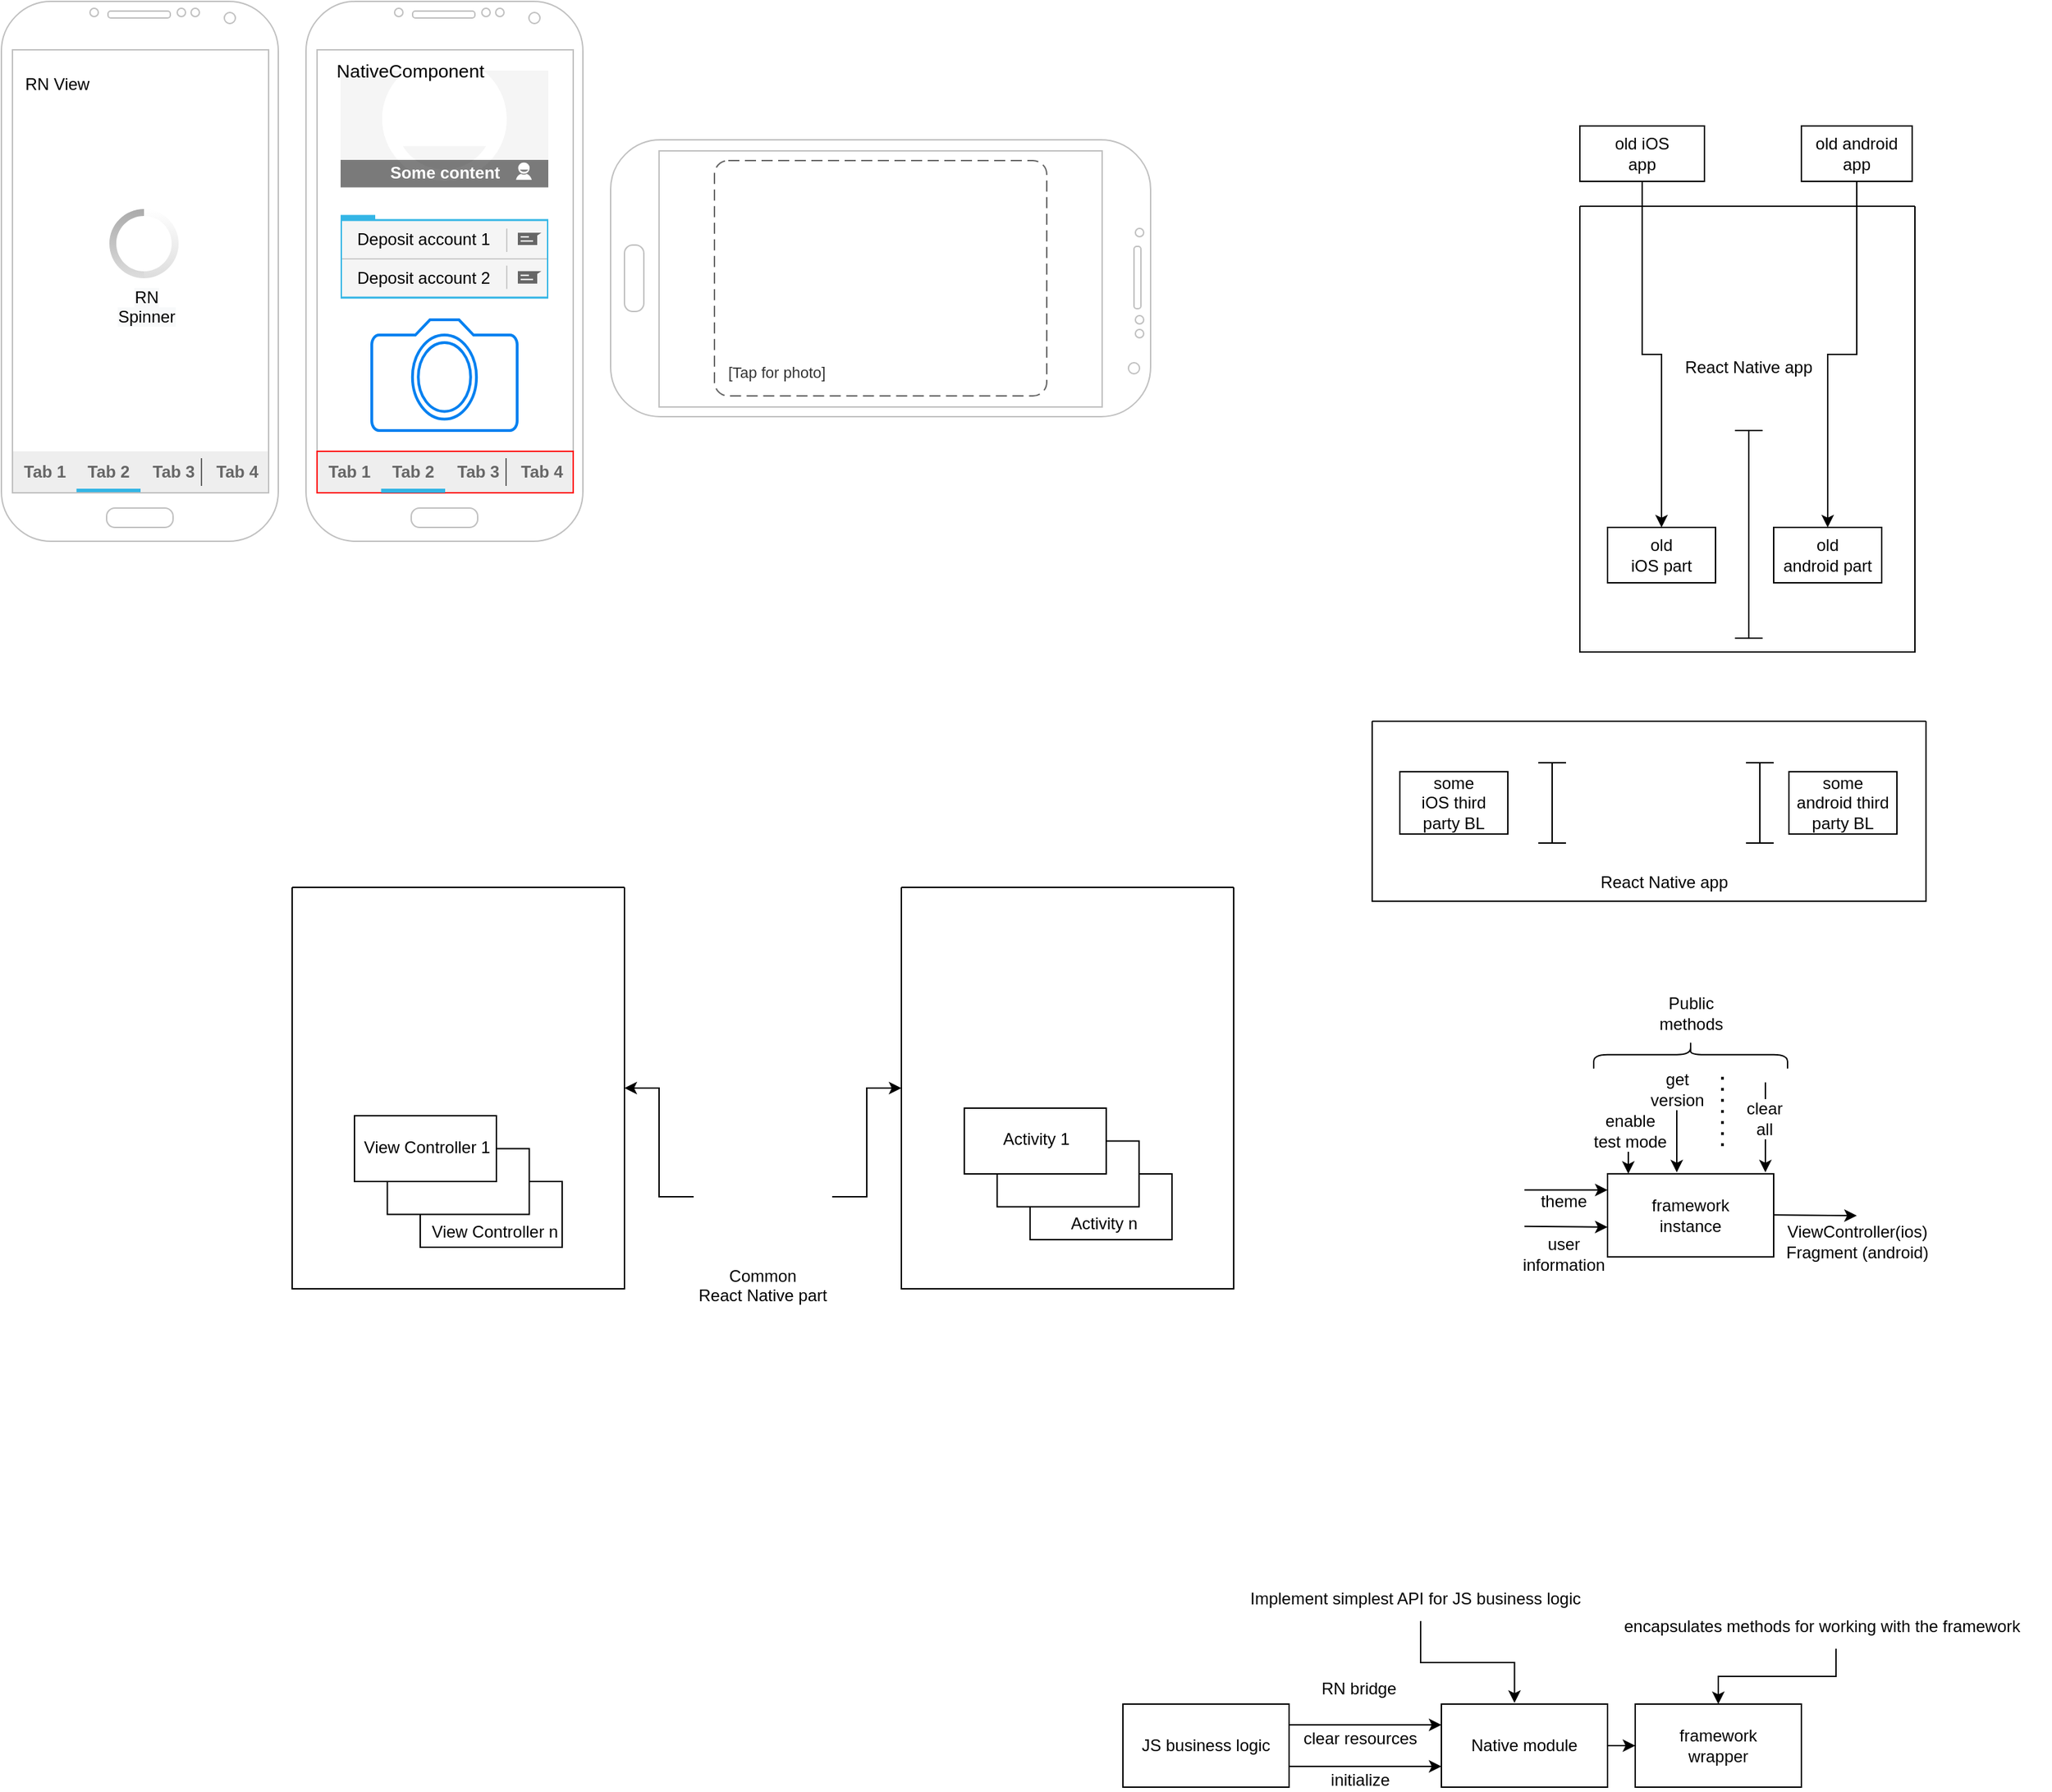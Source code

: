 <mxfile version="16.6.4" type="github">
  <diagram id="C5RBs43oDa-KdzZeNtuy" name="Page-1">
    <mxGraphModel dx="1977" dy="1023" grid="1" gridSize="10" guides="1" tooltips="1" connect="1" arrows="1" fold="1" page="1" pageScale="1" pageWidth="827" pageHeight="1169" math="0" shadow="0">
      <root>
        <mxCell id="WIyWlLk6GJQsqaUBKTNV-0" />
        <mxCell id="WIyWlLk6GJQsqaUBKTNV-1" parent="WIyWlLk6GJQsqaUBKTNV-0" />
        <mxCell id="p4bR1tGpnA0kBvsWJO0l-9" value="" style="group" parent="WIyWlLk6GJQsqaUBKTNV-1" vertex="1" connectable="0">
          <mxGeometry x="30" y="90" width="200" height="390" as="geometry" />
        </mxCell>
        <mxCell id="p4bR1tGpnA0kBvsWJO0l-1" value="" style="strokeWidth=1;html=1;shadow=0;dashed=0;shape=mxgraph.android.rrect;rSize=0;fillColor=#eeeeee;strokeColor=none;" parent="p4bR1tGpnA0kBvsWJO0l-9" vertex="1">
          <mxGeometry x="8" y="325" width="185" height="30" as="geometry" />
        </mxCell>
        <mxCell id="p4bR1tGpnA0kBvsWJO0l-2" value="Tab 1" style="strokeWidth=1;html=1;shadow=0;dashed=0;shape=mxgraph.android.anchor;fontStyle=1;fontColor=#666666;" parent="p4bR1tGpnA0kBvsWJO0l-1" vertex="1">
          <mxGeometry width="46.25" height="30" as="geometry" />
        </mxCell>
        <mxCell id="p4bR1tGpnA0kBvsWJO0l-3" value="Tab 2" style="strokeWidth=1;html=1;shadow=0;dashed=0;shape=mxgraph.android.rrect;rSize=0;fontStyle=1;fillColor=none;strokeColor=none;fontColor=#666666;" parent="p4bR1tGpnA0kBvsWJO0l-1" vertex="1">
          <mxGeometry x="46.25" width="46.25" height="30" as="geometry" />
        </mxCell>
        <mxCell id="p4bR1tGpnA0kBvsWJO0l-4" value="" style="strokeWidth=1;html=1;shadow=0;dashed=0;shape=mxgraph.android.rrect;rSize=0;fillColor=#33b5e5;strokeColor=none;" parent="p4bR1tGpnA0kBvsWJO0l-3" vertex="1">
          <mxGeometry y="27" width="46.25" height="3" as="geometry" />
        </mxCell>
        <mxCell id="p4bR1tGpnA0kBvsWJO0l-5" value="Tab 3" style="strokeWidth=1;html=1;shadow=0;dashed=0;shape=mxgraph.android.anchor;fontStyle=1;fontColor=#666666;" parent="p4bR1tGpnA0kBvsWJO0l-1" vertex="1">
          <mxGeometry x="92.5" width="46.25" height="30" as="geometry" />
        </mxCell>
        <mxCell id="p4bR1tGpnA0kBvsWJO0l-6" value="Tab 4" style="strokeWidth=1;html=1;shadow=0;dashed=0;shape=mxgraph.android.anchor;fontStyle=1;fontColor=#666666;" parent="p4bR1tGpnA0kBvsWJO0l-1" vertex="1">
          <mxGeometry x="138.75" width="46.25" height="30" as="geometry" />
        </mxCell>
        <mxCell id="p4bR1tGpnA0kBvsWJO0l-7" value="" style="shape=line;strokeColor=#666666;direction=south;" parent="p4bR1tGpnA0kBvsWJO0l-1" vertex="1">
          <mxGeometry x="131.5" y="5" width="10" height="20" as="geometry" />
        </mxCell>
        <mxCell id="p4bR1tGpnA0kBvsWJO0l-0" value="" style="verticalLabelPosition=bottom;verticalAlign=top;html=1;shadow=0;dashed=0;strokeWidth=1;shape=mxgraph.android.phone2;strokeColor=#c0c0c0;" parent="p4bR1tGpnA0kBvsWJO0l-9" vertex="1">
          <mxGeometry width="200" height="390" as="geometry" />
        </mxCell>
        <mxCell id="p4bR1tGpnA0kBvsWJO0l-8" value="" style="verticalLabelPosition=bottom;verticalAlign=top;html=1;shadow=0;dashed=0;strokeWidth=1;shape=mxgraph.android.indeterminateSpinner;" parent="p4bR1tGpnA0kBvsWJO0l-9" vertex="1">
          <mxGeometry x="78" y="150" width="50" height="50" as="geometry" />
        </mxCell>
        <mxCell id="KGTTk-ImKD-ywLQ9llr4-223" value="RN View" style="text;html=1;align=center;verticalAlign=middle;resizable=0;points=[];autosize=1;strokeColor=none;fillColor=none;fontSize=12;fontFamily=Helvetica;fontColor=default;" vertex="1" parent="p4bR1tGpnA0kBvsWJO0l-9">
          <mxGeometry x="10" y="50" width="60" height="20" as="geometry" />
        </mxCell>
        <mxCell id="KGTTk-ImKD-ywLQ9llr4-224" value="&lt;span style=&quot;color: rgb(0 , 0 , 0) ; font-family: &amp;#34;helvetica&amp;#34; ; font-size: 12px ; font-style: normal ; font-weight: 400 ; letter-spacing: normal ; text-indent: 0px ; text-transform: none ; word-spacing: 0px ; background-color: rgb(248 , 249 , 250) ; display: inline ; float: none&quot;&gt;RN&lt;br&gt;Spinner&lt;/span&gt;" style="text;whiteSpace=wrap;html=1;fontSize=12;fontFamily=Helvetica;fontColor=default;align=center;" vertex="1" parent="p4bR1tGpnA0kBvsWJO0l-9">
          <mxGeometry x="70" y="200" width="70" height="30" as="geometry" />
        </mxCell>
        <mxCell id="p4bR1tGpnA0kBvsWJO0l-28" value="" style="group" parent="WIyWlLk6GJQsqaUBKTNV-1" vertex="1" connectable="0">
          <mxGeometry x="250" y="90" width="200" height="390" as="geometry" />
        </mxCell>
        <mxCell id="p4bR1tGpnA0kBvsWJO0l-11" value="" style="verticalLabelPosition=bottom;verticalAlign=top;html=1;shadow=0;dashed=0;strokeWidth=1;shape=mxgraph.android.phone2;strokeColor=#c0c0c0;" parent="p4bR1tGpnA0kBvsWJO0l-28" vertex="1">
          <mxGeometry width="200" height="390" as="geometry" />
        </mxCell>
        <mxCell id="p4bR1tGpnA0kBvsWJO0l-12" value="" style="strokeWidth=1;html=1;shadow=0;dashed=0;shape=mxgraph.android.rrect;rSize=0;fillColor=#eeeeee;strokeColor=#FF0000;" parent="p4bR1tGpnA0kBvsWJO0l-28" vertex="1">
          <mxGeometry x="8" y="325" width="185" height="30" as="geometry" />
        </mxCell>
        <mxCell id="p4bR1tGpnA0kBvsWJO0l-13" value="Tab 1" style="strokeWidth=1;html=1;shadow=0;dashed=0;shape=mxgraph.android.anchor;fontStyle=1;fontColor=#666666;" parent="p4bR1tGpnA0kBvsWJO0l-12" vertex="1">
          <mxGeometry width="46.25" height="30" as="geometry" />
        </mxCell>
        <mxCell id="p4bR1tGpnA0kBvsWJO0l-14" value="Tab 2" style="strokeWidth=1;html=1;shadow=0;dashed=0;shape=mxgraph.android.rrect;rSize=0;fontStyle=1;fillColor=none;strokeColor=none;fontColor=#666666;" parent="p4bR1tGpnA0kBvsWJO0l-12" vertex="1">
          <mxGeometry x="46.25" width="46.25" height="30" as="geometry" />
        </mxCell>
        <mxCell id="p4bR1tGpnA0kBvsWJO0l-15" value="" style="strokeWidth=1;html=1;shadow=0;dashed=0;shape=mxgraph.android.rrect;rSize=0;fillColor=#33b5e5;strokeColor=none;" parent="p4bR1tGpnA0kBvsWJO0l-14" vertex="1">
          <mxGeometry y="27" width="46.25" height="3" as="geometry" />
        </mxCell>
        <mxCell id="p4bR1tGpnA0kBvsWJO0l-16" value="Tab 3" style="strokeWidth=1;html=1;shadow=0;dashed=0;shape=mxgraph.android.anchor;fontStyle=1;fontColor=#666666;" parent="p4bR1tGpnA0kBvsWJO0l-12" vertex="1">
          <mxGeometry x="92.5" width="46.25" height="30" as="geometry" />
        </mxCell>
        <mxCell id="p4bR1tGpnA0kBvsWJO0l-17" value="Tab 4" style="strokeWidth=1;html=1;shadow=0;dashed=0;shape=mxgraph.android.anchor;fontStyle=1;fontColor=#666666;" parent="p4bR1tGpnA0kBvsWJO0l-12" vertex="1">
          <mxGeometry x="138.75" width="46.25" height="30" as="geometry" />
        </mxCell>
        <mxCell id="p4bR1tGpnA0kBvsWJO0l-18" value="" style="shape=line;strokeColor=#666666;direction=south;" parent="p4bR1tGpnA0kBvsWJO0l-12" vertex="1">
          <mxGeometry x="131.5" y="5" width="10" height="20" as="geometry" />
        </mxCell>
        <mxCell id="p4bR1tGpnA0kBvsWJO0l-23" value="" style="strokeWidth=1;html=1;shadow=0;dashed=0;shape=mxgraph.android.quick_contact;sketch=0;" parent="p4bR1tGpnA0kBvsWJO0l-28" vertex="1">
          <mxGeometry x="25" y="50" width="150" height="165" as="geometry" />
        </mxCell>
        <mxCell id="p4bR1tGpnA0kBvsWJO0l-24" value="Some content" style="strokeWidth=1;html=1;shadow=0;dashed=0;shape=mxgraph.android.anchor;rSize=0;fontStyle=1;fontColor=#FFFFFF;" parent="p4bR1tGpnA0kBvsWJO0l-23" vertex="1">
          <mxGeometry y="65" width="150" height="18" as="geometry" />
        </mxCell>
        <mxCell id="p4bR1tGpnA0kBvsWJO0l-25" value="Deposit account 1" style="strokeWidth=1;html=1;shadow=0;dashed=0;shape=mxgraph.android.anchor;rSize=0;align=left;spacingLeft=10;" parent="p4bR1tGpnA0kBvsWJO0l-23" vertex="1">
          <mxGeometry y="108" width="120" height="28" as="geometry" />
        </mxCell>
        <mxCell id="p4bR1tGpnA0kBvsWJO0l-26" value="Deposit account 2" style="strokeWidth=1;html=1;shadow=0;dashed=0;shape=mxgraph.android.anchor;rSize=0;align=left;spacingLeft=10;" parent="p4bR1tGpnA0kBvsWJO0l-23" vertex="1">
          <mxGeometry y="136" width="120" height="28" as="geometry" />
        </mxCell>
        <mxCell id="KGTTk-ImKD-ywLQ9llr4-226" value="&lt;span id=&quot;docs-internal-guid-2c0e8ebd-7fff-5eb9-b95c-8e6b82423e43&quot;&gt;&lt;span style=&quot;font-size: 10pt ; font-family: &amp;#34;arial&amp;#34; ; background-color: transparent ; vertical-align: baseline&quot;&gt;NativeComponent&lt;/span&gt;&lt;/span&gt;" style="text;html=1;align=center;verticalAlign=middle;resizable=0;points=[];autosize=1;strokeColor=none;fillColor=none;fontSize=12;fontFamily=Helvetica;fontColor=default;" vertex="1" parent="p4bR1tGpnA0kBvsWJO0l-23">
          <mxGeometry x="-10" y="-10" width="120" height="20" as="geometry" />
        </mxCell>
        <mxCell id="p4bR1tGpnA0kBvsWJO0l-27" value="" style="html=1;verticalLabelPosition=bottom;align=center;labelBackgroundColor=#ffffff;verticalAlign=top;strokeWidth=2;strokeColor=#0080F0;shadow=0;dashed=0;shape=mxgraph.ios7.icons.camera;" parent="p4bR1tGpnA0kBvsWJO0l-28" vertex="1">
          <mxGeometry x="47.5" y="230" width="105" height="80" as="geometry" />
        </mxCell>
        <mxCell id="p4bR1tGpnA0kBvsWJO0l-30" value="" style="verticalLabelPosition=bottom;verticalAlign=top;html=1;shadow=0;dashed=0;strokeWidth=1;shape=mxgraph.android.phone2;strokeColor=#c0c0c0;direction=south;" parent="WIyWlLk6GJQsqaUBKTNV-1" vertex="1">
          <mxGeometry x="470" y="190" width="390" height="200" as="geometry" />
        </mxCell>
        <mxCell id="KGTTk-ImKD-ywLQ9llr4-15" value="" style="shape=image;verticalLabelPosition=bottom;labelBackgroundColor=default;verticalAlign=top;aspect=fixed;imageAspect=0;image=https://www.pinclipart.com/picdir/big/340-3403092_check-clipart-deposit-png-download.png;" vertex="1" parent="WIyWlLk6GJQsqaUBKTNV-1">
          <mxGeometry x="585" y="220" width="160" height="120" as="geometry" />
        </mxCell>
        <object placeholders="1" c4Name="" c4Type="SystemScopeBoundary" c4Application="Tap for photo" label="&lt;font style=&quot;font-size: 16px&quot;&gt;&lt;b&gt;&lt;div style=&quot;text-align: left&quot;&gt;%c4Name%&lt;/div&gt;&lt;/b&gt;&lt;/font&gt;&lt;div style=&quot;text-align: left&quot;&gt;[%c4Application%]&lt;/div&gt;" id="KGTTk-ImKD-ywLQ9llr4-31">
          <mxCell style="rounded=1;fontSize=11;whiteSpace=wrap;html=1;dashed=1;arcSize=20;fillColor=none;strokeColor=#666666;fontColor=#333333;labelBackgroundColor=none;align=left;verticalAlign=bottom;labelBorderColor=none;spacingTop=0;spacing=10;dashPattern=8 4;metaEdit=1;rotatable=0;perimeter=rectanglePerimeter;noLabel=0;labelPadding=0;allowArrows=0;connectable=0;expand=0;recursiveResize=0;editable=1;pointerEvents=0;absoluteArcSize=1;points=[[0.25,0,0],[0.5,0,0],[0.75,0,0],[1,0.25,0],[1,0.5,0],[1,0.75,0],[0.75,1,0],[0.5,1,0],[0.25,1,0],[0,0.75,0],[0,0.5,0],[0,0.25,0]];fontFamily=Helvetica;" vertex="1" parent="WIyWlLk6GJQsqaUBKTNV-1">
            <mxGeometry x="545" y="205" width="240" height="170" as="geometry" />
          </mxCell>
        </object>
        <mxCell id="KGTTk-ImKD-ywLQ9llr4-59" value="" style="swimlane;startSize=0;labelBackgroundColor=default;fontFamily=Helvetica;fontSize=12;fontColor=default;strokeColor=default;fillColor=default;" vertex="1" parent="WIyWlLk6GJQsqaUBKTNV-1">
          <mxGeometry x="240" y="730" width="240" height="290" as="geometry" />
        </mxCell>
        <mxCell id="KGTTk-ImKD-ywLQ9llr4-32" value="" style="shape=image;verticalLabelPosition=bottom;labelBackgroundColor=default;verticalAlign=top;aspect=fixed;imageAspect=0;image=https://upload.wikimedia.org/wikipedia/commons/thumb/c/ca/IOS_logo.svg/300px-IOS_logo.svg.png;" vertex="1" parent="KGTTk-ImKD-ywLQ9llr4-59">
          <mxGeometry x="50" y="10" width="140" height="140" as="geometry" />
        </mxCell>
        <mxCell id="KGTTk-ImKD-ywLQ9llr4-74" value="" style="group" vertex="1" connectable="0" parent="KGTTk-ImKD-ywLQ9llr4-59">
          <mxGeometry x="45" y="165" width="154" height="106" as="geometry" />
        </mxCell>
        <mxCell id="KGTTk-ImKD-ywLQ9llr4-67" value="" style="verticalLabelPosition=bottom;verticalAlign=top;html=1;shape=mxgraph.basic.layered_rect;dx=47.5;outlineConnect=0;labelBackgroundColor=default;fontFamily=Helvetica;fontSize=12;fontColor=default;strokeColor=default;fillColor=default;" vertex="1" parent="KGTTk-ImKD-ywLQ9llr4-74">
          <mxGeometry width="150" height="95" as="geometry" />
        </mxCell>
        <mxCell id="KGTTk-ImKD-ywLQ9llr4-71" value="View Controller 1" style="text;html=1;strokeColor=none;fillColor=none;align=center;verticalAlign=middle;whiteSpace=wrap;rounded=0;labelBackgroundColor=default;fontFamily=Helvetica;fontSize=12;fontColor=default;" vertex="1" parent="KGTTk-ImKD-ywLQ9llr4-74">
          <mxGeometry width="105" height="45" as="geometry" />
        </mxCell>
        <mxCell id="KGTTk-ImKD-ywLQ9llr4-72" value="View Controller n" style="text;html=1;strokeColor=none;fillColor=none;align=center;verticalAlign=middle;whiteSpace=wrap;rounded=0;labelBackgroundColor=default;fontFamily=Helvetica;fontSize=12;fontColor=default;" vertex="1" parent="KGTTk-ImKD-ywLQ9llr4-74">
          <mxGeometry x="49" y="61" width="105" height="45" as="geometry" />
        </mxCell>
        <mxCell id="KGTTk-ImKD-ywLQ9llr4-117" value="" style="shape=image;verticalLabelPosition=bottom;labelBackgroundColor=default;verticalAlign=top;aspect=fixed;imageAspect=0;image=https://upload.wikimedia.org/wikipedia/commons/thumb/a/a7/React-icon.svg/1200px-React-icon.svg.png;" vertex="1" parent="KGTTk-ImKD-ywLQ9llr4-74">
          <mxGeometry x="100" y="47.92" width="26.47" height="23" as="geometry" />
        </mxCell>
        <mxCell id="KGTTk-ImKD-ywLQ9llr4-60" value="" style="swimlane;startSize=0;labelBackgroundColor=default;fontFamily=Helvetica;fontSize=12;fontColor=default;strokeColor=default;fillColor=default;" vertex="1" parent="WIyWlLk6GJQsqaUBKTNV-1">
          <mxGeometry x="680" y="730" width="240" height="290" as="geometry" />
        </mxCell>
        <mxCell id="KGTTk-ImKD-ywLQ9llr4-62" value="" style="shape=image;verticalLabelPosition=bottom;labelBackgroundColor=default;verticalAlign=top;aspect=fixed;imageAspect=0;image=https://www.tadviser.ru/images/f/f4/11ap_resize.png;" vertex="1" parent="KGTTk-ImKD-ywLQ9llr4-60">
          <mxGeometry x="45.43" y="15.5" width="149.13" height="134.5" as="geometry" />
        </mxCell>
        <mxCell id="KGTTk-ImKD-ywLQ9llr4-75" value="" style="group" vertex="1" connectable="0" parent="KGTTk-ImKD-ywLQ9llr4-60">
          <mxGeometry x="45.43" y="159.5" width="154" height="106" as="geometry" />
        </mxCell>
        <mxCell id="KGTTk-ImKD-ywLQ9llr4-76" value="" style="verticalLabelPosition=bottom;verticalAlign=top;html=1;shape=mxgraph.basic.layered_rect;dx=47.5;outlineConnect=0;labelBackgroundColor=default;fontFamily=Helvetica;fontSize=12;fontColor=default;strokeColor=default;fillColor=default;" vertex="1" parent="KGTTk-ImKD-ywLQ9llr4-75">
          <mxGeometry width="150" height="95" as="geometry" />
        </mxCell>
        <mxCell id="KGTTk-ImKD-ywLQ9llr4-77" value="Activity 1" style="text;html=1;strokeColor=none;fillColor=none;align=center;verticalAlign=middle;whiteSpace=wrap;rounded=0;labelBackgroundColor=default;fontFamily=Helvetica;fontSize=12;fontColor=default;" vertex="1" parent="KGTTk-ImKD-ywLQ9llr4-75">
          <mxGeometry width="105" height="45" as="geometry" />
        </mxCell>
        <mxCell id="KGTTk-ImKD-ywLQ9llr4-78" value="Activity n" style="text;html=1;strokeColor=none;fillColor=none;align=center;verticalAlign=middle;whiteSpace=wrap;rounded=0;labelBackgroundColor=default;fontFamily=Helvetica;fontSize=12;fontColor=default;" vertex="1" parent="KGTTk-ImKD-ywLQ9llr4-75">
          <mxGeometry x="49" y="61" width="105" height="45" as="geometry" />
        </mxCell>
        <mxCell id="KGTTk-ImKD-ywLQ9llr4-119" value="" style="shape=image;verticalLabelPosition=bottom;labelBackgroundColor=default;verticalAlign=top;aspect=fixed;imageAspect=0;image=https://upload.wikimedia.org/wikipedia/commons/thumb/a/a7/React-icon.svg/1200px-React-icon.svg.png;" vertex="1" parent="KGTTk-ImKD-ywLQ9llr4-75">
          <mxGeometry x="99.57" y="48.0" width="26.47" height="23" as="geometry" />
        </mxCell>
        <mxCell id="KGTTk-ImKD-ywLQ9llr4-88" style="edgeStyle=orthogonalEdgeStyle;rounded=0;orthogonalLoop=1;jettySize=auto;html=1;exitX=0;exitY=0.5;exitDx=0;exitDy=0;entryX=1;entryY=0.5;entryDx=0;entryDy=0;fontFamily=Helvetica;fontSize=12;fontColor=default;" edge="1" parent="WIyWlLk6GJQsqaUBKTNV-1" source="KGTTk-ImKD-ywLQ9llr4-80" target="KGTTk-ImKD-ywLQ9llr4-59">
          <mxGeometry relative="1" as="geometry" />
        </mxCell>
        <mxCell id="KGTTk-ImKD-ywLQ9llr4-89" style="edgeStyle=orthogonalEdgeStyle;rounded=0;orthogonalLoop=1;jettySize=auto;html=1;exitX=1;exitY=0.5;exitDx=0;exitDy=0;entryX=0;entryY=0.5;entryDx=0;entryDy=0;fontFamily=Helvetica;fontSize=12;fontColor=default;" edge="1" parent="WIyWlLk6GJQsqaUBKTNV-1" source="KGTTk-ImKD-ywLQ9llr4-80" target="KGTTk-ImKD-ywLQ9llr4-60">
          <mxGeometry relative="1" as="geometry" />
        </mxCell>
        <mxCell id="KGTTk-ImKD-ywLQ9llr4-80" value="Common&#xa;React Native part" style="shape=image;verticalLabelPosition=bottom;labelBackgroundColor=default;verticalAlign=top;aspect=fixed;imageAspect=0;image=https://upload.wikimedia.org/wikipedia/commons/thumb/a/a7/React-icon.svg/1200px-React-icon.svg.png;" vertex="1" parent="WIyWlLk6GJQsqaUBKTNV-1">
          <mxGeometry x="530" y="910" width="100" height="86.92" as="geometry" />
        </mxCell>
        <mxCell id="KGTTk-ImKD-ywLQ9llr4-92" value="" style="swimlane;startSize=0;labelBackgroundColor=default;fontFamily=Helvetica;fontSize=12;fontColor=default;strokeColor=default;fillColor=default;fontStyle=0" vertex="1" parent="WIyWlLk6GJQsqaUBKTNV-1">
          <mxGeometry x="1170" y="238" width="242" height="322" as="geometry" />
        </mxCell>
        <mxCell id="KGTTk-ImKD-ywLQ9llr4-107" value="React Native app" style="shape=image;verticalLabelPosition=bottom;labelBackgroundColor=default;verticalAlign=top;aspect=fixed;imageAspect=0;image=https://upload.wikimedia.org/wikipedia/commons/thumb/a/a7/React-icon.svg/1200px-React-icon.svg.png;" vertex="1" parent="KGTTk-ImKD-ywLQ9llr4-92">
          <mxGeometry x="72" y="15.5" width="100" height="86.92" as="geometry" />
        </mxCell>
        <mxCell id="KGTTk-ImKD-ywLQ9llr4-114" value="" style="shape=crossbar;whiteSpace=wrap;html=1;rounded=1;direction=south;labelBackgroundColor=default;fontFamily=Helvetica;fontSize=12;fontColor=default;strokeColor=default;fillColor=default;" vertex="1" parent="KGTTk-ImKD-ywLQ9llr4-92">
          <mxGeometry x="112" y="162" width="20" height="150" as="geometry" />
        </mxCell>
        <mxCell id="KGTTk-ImKD-ywLQ9llr4-123" value="old &lt;br&gt;iOS part" style="rounded=0;whiteSpace=wrap;html=1;labelBackgroundColor=default;fontFamily=Helvetica;fontSize=12;fontColor=default;strokeColor=default;fillColor=default;" vertex="1" parent="KGTTk-ImKD-ywLQ9llr4-92">
          <mxGeometry x="20" y="232" width="78" height="40" as="geometry" />
        </mxCell>
        <mxCell id="KGTTk-ImKD-ywLQ9llr4-126" value="old &lt;br&gt;android part" style="rounded=0;whiteSpace=wrap;html=1;labelBackgroundColor=default;fontFamily=Helvetica;fontSize=12;fontColor=default;strokeColor=default;fillColor=default;" vertex="1" parent="KGTTk-ImKD-ywLQ9llr4-92">
          <mxGeometry x="140" y="232" width="78" height="40" as="geometry" />
        </mxCell>
        <mxCell id="KGTTk-ImKD-ywLQ9llr4-127" style="edgeStyle=orthogonalEdgeStyle;rounded=0;orthogonalLoop=1;jettySize=auto;html=1;exitX=0.5;exitY=1;exitDx=0;exitDy=0;fontFamily=Helvetica;fontSize=12;fontColor=default;" edge="1" parent="WIyWlLk6GJQsqaUBKTNV-1" source="KGTTk-ImKD-ywLQ9llr4-120" target="KGTTk-ImKD-ywLQ9llr4-123">
          <mxGeometry relative="1" as="geometry" />
        </mxCell>
        <mxCell id="KGTTk-ImKD-ywLQ9llr4-120" value="old iOS&lt;br&gt;app" style="rounded=0;whiteSpace=wrap;html=1;labelBackgroundColor=default;fontFamily=Helvetica;fontSize=12;fontColor=default;strokeColor=default;fillColor=default;" vertex="1" parent="WIyWlLk6GJQsqaUBKTNV-1">
          <mxGeometry x="1170" y="180" width="90" height="40" as="geometry" />
        </mxCell>
        <mxCell id="KGTTk-ImKD-ywLQ9llr4-128" style="edgeStyle=orthogonalEdgeStyle;rounded=0;orthogonalLoop=1;jettySize=auto;html=1;exitX=0.5;exitY=1;exitDx=0;exitDy=0;entryX=0.5;entryY=0;entryDx=0;entryDy=0;fontFamily=Helvetica;fontSize=12;fontColor=default;" edge="1" parent="WIyWlLk6GJQsqaUBKTNV-1" source="KGTTk-ImKD-ywLQ9llr4-122" target="KGTTk-ImKD-ywLQ9llr4-126">
          <mxGeometry relative="1" as="geometry" />
        </mxCell>
        <mxCell id="KGTTk-ImKD-ywLQ9llr4-122" value="old android&lt;br&gt;app" style="rounded=0;whiteSpace=wrap;html=1;labelBackgroundColor=default;fontFamily=Helvetica;fontSize=12;fontColor=default;strokeColor=default;fillColor=default;" vertex="1" parent="WIyWlLk6GJQsqaUBKTNV-1">
          <mxGeometry x="1330" y="180" width="80" height="40" as="geometry" />
        </mxCell>
        <mxCell id="KGTTk-ImKD-ywLQ9llr4-129" value="" style="swimlane;startSize=0;labelBackgroundColor=default;fontFamily=Helvetica;fontSize=12;fontColor=default;strokeColor=default;fillColor=default;fontStyle=0" vertex="1" parent="WIyWlLk6GJQsqaUBKTNV-1">
          <mxGeometry x="1020" y="610" width="400" height="130" as="geometry" />
        </mxCell>
        <mxCell id="KGTTk-ImKD-ywLQ9llr4-130" value="React Native app" style="shape=image;verticalLabelPosition=bottom;labelBackgroundColor=default;verticalAlign=top;aspect=fixed;imageAspect=0;image=https://upload.wikimedia.org/wikipedia/commons/thumb/a/a7/React-icon.svg/1200px-React-icon.svg.png;" vertex="1" parent="KGTTk-ImKD-ywLQ9llr4-129">
          <mxGeometry x="161" y="15.5" width="100" height="86.92" as="geometry" />
        </mxCell>
        <mxCell id="KGTTk-ImKD-ywLQ9llr4-131" value="" style="shape=crossbar;whiteSpace=wrap;html=1;rounded=1;direction=south;labelBackgroundColor=default;fontFamily=Helvetica;fontSize=12;fontColor=default;strokeColor=default;fillColor=default;" vertex="1" parent="KGTTk-ImKD-ywLQ9llr4-129">
          <mxGeometry x="120" y="29.96" width="20" height="58" as="geometry" />
        </mxCell>
        <mxCell id="KGTTk-ImKD-ywLQ9llr4-132" value="some&lt;br&gt;iOS&amp;nbsp;third party BL" style="rounded=0;whiteSpace=wrap;html=1;labelBackgroundColor=default;fontFamily=Helvetica;fontSize=12;fontColor=default;strokeColor=default;fillColor=default;" vertex="1" parent="KGTTk-ImKD-ywLQ9llr4-129">
          <mxGeometry x="20" y="36.46" width="78" height="45" as="geometry" />
        </mxCell>
        <mxCell id="KGTTk-ImKD-ywLQ9llr4-140" value="some&lt;br&gt;android third party BL" style="rounded=0;whiteSpace=wrap;html=1;labelBackgroundColor=default;fontFamily=Helvetica;fontSize=12;fontColor=default;strokeColor=default;fillColor=default;" vertex="1" parent="KGTTk-ImKD-ywLQ9llr4-129">
          <mxGeometry x="301" y="36.46" width="78" height="45" as="geometry" />
        </mxCell>
        <mxCell id="KGTTk-ImKD-ywLQ9llr4-144" value="" style="shape=crossbar;whiteSpace=wrap;html=1;rounded=1;direction=south;labelBackgroundColor=default;fontFamily=Helvetica;fontSize=12;fontColor=default;strokeColor=default;fillColor=default;" vertex="1" parent="KGTTk-ImKD-ywLQ9llr4-129">
          <mxGeometry x="270" y="29.96" width="20" height="58" as="geometry" />
        </mxCell>
        <mxCell id="KGTTk-ImKD-ywLQ9llr4-148" value="framework&lt;br&gt;instance" style="rounded=0;whiteSpace=wrap;html=1;labelBackgroundColor=default;fontFamily=Helvetica;fontSize=12;fontColor=default;strokeColor=default;fillColor=default;" vertex="1" parent="WIyWlLk6GJQsqaUBKTNV-1">
          <mxGeometry x="1190" y="936.92" width="120" height="60" as="geometry" />
        </mxCell>
        <mxCell id="KGTTk-ImKD-ywLQ9llr4-149" value="" style="endArrow=classic;html=1;rounded=0;fontFamily=Helvetica;fontSize=12;fontColor=default;" edge="1" parent="WIyWlLk6GJQsqaUBKTNV-1">
          <mxGeometry width="50" height="50" relative="1" as="geometry">
            <mxPoint x="1130" y="974.92" as="sourcePoint" />
            <mxPoint x="1190" y="975.42" as="targetPoint" />
          </mxGeometry>
        </mxCell>
        <mxCell id="KGTTk-ImKD-ywLQ9llr4-150" value="user&lt;br&gt;information" style="edgeLabel;html=1;align=center;verticalAlign=middle;resizable=0;points=[];fontSize=12;fontFamily=Helvetica;fontColor=default;" vertex="1" connectable="0" parent="KGTTk-ImKD-ywLQ9llr4-149">
          <mxGeometry x="-0.556" y="2" relative="1" as="geometry">
            <mxPoint x="14" y="22" as="offset" />
          </mxGeometry>
        </mxCell>
        <mxCell id="KGTTk-ImKD-ywLQ9llr4-154" value="" style="endArrow=classic;html=1;rounded=0;fontFamily=Helvetica;fontSize=12;fontColor=default;" edge="1" parent="WIyWlLk6GJQsqaUBKTNV-1">
          <mxGeometry width="50" height="50" relative="1" as="geometry">
            <mxPoint x="1310" y="966.65" as="sourcePoint" />
            <mxPoint x="1370" y="967.15" as="targetPoint" />
          </mxGeometry>
        </mxCell>
        <mxCell id="KGTTk-ImKD-ywLQ9llr4-155" value="ViewController(ios)&lt;br&gt;Fragment (android)" style="edgeLabel;html=1;align=center;verticalAlign=middle;resizable=0;points=[];fontSize=12;fontFamily=Helvetica;fontColor=default;" vertex="1" connectable="0" parent="KGTTk-ImKD-ywLQ9llr4-154">
          <mxGeometry x="-0.556" y="2" relative="1" as="geometry">
            <mxPoint x="46" y="21" as="offset" />
          </mxGeometry>
        </mxCell>
        <mxCell id="KGTTk-ImKD-ywLQ9llr4-156" value="" style="endArrow=classic;html=1;rounded=0;fontFamily=Helvetica;fontSize=12;fontColor=default;entryX=0;entryY=0.25;entryDx=0;entryDy=0;" edge="1" parent="WIyWlLk6GJQsqaUBKTNV-1">
          <mxGeometry width="50" height="50" relative="1" as="geometry">
            <mxPoint x="1130" y="948.65" as="sourcePoint" />
            <mxPoint x="1190" y="948.65" as="targetPoint" />
          </mxGeometry>
        </mxCell>
        <mxCell id="KGTTk-ImKD-ywLQ9llr4-157" value="theme" style="edgeLabel;html=1;align=center;verticalAlign=middle;resizable=0;points=[];fontSize=12;fontFamily=Helvetica;fontColor=default;" vertex="1" connectable="0" parent="KGTTk-ImKD-ywLQ9llr4-156">
          <mxGeometry x="-0.556" y="2" relative="1" as="geometry">
            <mxPoint x="14" y="10" as="offset" />
          </mxGeometry>
        </mxCell>
        <mxCell id="KGTTk-ImKD-ywLQ9llr4-160" value="" style="endArrow=classic;html=1;rounded=0;fontFamily=Helvetica;fontSize=12;fontColor=default;entryX=0.25;entryY=0;entryDx=0;entryDy=0;" edge="1" parent="WIyWlLk6GJQsqaUBKTNV-1">
          <mxGeometry width="50" height="50" relative="1" as="geometry">
            <mxPoint x="1205" y="895.92" as="sourcePoint" />
            <mxPoint x="1205" y="936.92" as="targetPoint" />
          </mxGeometry>
        </mxCell>
        <mxCell id="KGTTk-ImKD-ywLQ9llr4-162" value="enable&lt;br&gt;test mode" style="edgeLabel;html=1;align=center;verticalAlign=middle;resizable=0;points=[];fontSize=12;fontFamily=Helvetica;fontColor=default;" vertex="1" connectable="0" parent="KGTTk-ImKD-ywLQ9llr4-160">
          <mxGeometry x="-0.333" y="1" relative="1" as="geometry">
            <mxPoint y="-4" as="offset" />
          </mxGeometry>
        </mxCell>
        <mxCell id="KGTTk-ImKD-ywLQ9llr4-163" value="" style="endArrow=classic;html=1;rounded=0;fontFamily=Helvetica;fontSize=12;fontColor=default;" edge="1" parent="WIyWlLk6GJQsqaUBKTNV-1">
          <mxGeometry width="50" height="50" relative="1" as="geometry">
            <mxPoint x="1240" y="870.92" as="sourcePoint" />
            <mxPoint x="1240" y="935.92" as="targetPoint" />
          </mxGeometry>
        </mxCell>
        <mxCell id="KGTTk-ImKD-ywLQ9llr4-164" value="get&lt;br&gt;version" style="edgeLabel;html=1;align=center;verticalAlign=middle;resizable=0;points=[];fontSize=12;fontFamily=Helvetica;fontColor=default;" vertex="1" connectable="0" parent="KGTTk-ImKD-ywLQ9llr4-163">
          <mxGeometry x="-0.333" y="1" relative="1" as="geometry">
            <mxPoint x="-1" y="-17" as="offset" />
          </mxGeometry>
        </mxCell>
        <mxCell id="KGTTk-ImKD-ywLQ9llr4-166" value="" style="shape=curlyBracket;whiteSpace=wrap;html=1;rounded=1;flipH=1;labelBackgroundColor=default;fontFamily=Helvetica;fontSize=12;fontColor=default;strokeColor=default;fillColor=default;rotation=-90;" vertex="1" parent="WIyWlLk6GJQsqaUBKTNV-1">
          <mxGeometry x="1240" y="780.92" width="20" height="140" as="geometry" />
        </mxCell>
        <mxCell id="KGTTk-ImKD-ywLQ9llr4-167" value="Public &lt;br&gt;methods" style="text;html=1;align=center;verticalAlign=middle;resizable=0;points=[];autosize=1;strokeColor=none;fillColor=none;fontSize=12;fontFamily=Helvetica;fontColor=default;" vertex="1" parent="WIyWlLk6GJQsqaUBKTNV-1">
          <mxGeometry x="1220" y="805.92" width="60" height="30" as="geometry" />
        </mxCell>
        <mxCell id="KGTTk-ImKD-ywLQ9llr4-168" value="" style="endArrow=none;dashed=1;html=1;dashPattern=1 3;strokeWidth=2;rounded=0;fontFamily=Helvetica;fontSize=12;fontColor=default;" edge="1" parent="WIyWlLk6GJQsqaUBKTNV-1">
          <mxGeometry width="50" height="50" relative="1" as="geometry">
            <mxPoint x="1273" y="916.92" as="sourcePoint" />
            <mxPoint x="1273" y="866.92" as="targetPoint" />
          </mxGeometry>
        </mxCell>
        <mxCell id="KGTTk-ImKD-ywLQ9llr4-169" value="" style="endArrow=classic;html=1;rounded=0;fontFamily=Helvetica;fontSize=12;fontColor=default;" edge="1" parent="WIyWlLk6GJQsqaUBKTNV-1">
          <mxGeometry width="50" height="50" relative="1" as="geometry">
            <mxPoint x="1304" y="870.92" as="sourcePoint" />
            <mxPoint x="1304" y="935.92" as="targetPoint" />
            <Array as="points" />
          </mxGeometry>
        </mxCell>
        <mxCell id="KGTTk-ImKD-ywLQ9llr4-171" value="clear&lt;br&gt;all" style="edgeLabel;html=1;align=center;verticalAlign=middle;resizable=0;points=[];fontSize=12;fontFamily=Helvetica;fontColor=default;" vertex="1" connectable="0" parent="KGTTk-ImKD-ywLQ9llr4-169">
          <mxGeometry x="-0.193" y="-1" relative="1" as="geometry">
            <mxPoint as="offset" />
          </mxGeometry>
        </mxCell>
        <mxCell id="KGTTk-ImKD-ywLQ9llr4-189" value="" style="endArrow=classic;html=1;rounded=0;fontFamily=Helvetica;fontSize=12;fontColor=default;entryX=0;entryY=0.75;entryDx=0;entryDy=0;exitX=1;exitY=0.75;exitDx=0;exitDy=0;" edge="1" parent="WIyWlLk6GJQsqaUBKTNV-1" source="KGTTk-ImKD-ywLQ9llr4-207" target="KGTTk-ImKD-ywLQ9llr4-204">
          <mxGeometry width="50" height="50" relative="1" as="geometry">
            <mxPoint x="960" y="1349.47" as="sourcePoint" />
            <mxPoint x="1020" y="1349.97" as="targetPoint" />
          </mxGeometry>
        </mxCell>
        <mxCell id="KGTTk-ImKD-ywLQ9llr4-190" value="initialize" style="edgeLabel;html=1;align=center;verticalAlign=middle;resizable=0;points=[];fontSize=12;fontFamily=Helvetica;fontColor=default;" vertex="1" connectable="0" parent="KGTTk-ImKD-ywLQ9llr4-189">
          <mxGeometry x="-0.556" y="2" relative="1" as="geometry">
            <mxPoint x="26" y="12" as="offset" />
          </mxGeometry>
        </mxCell>
        <mxCell id="KGTTk-ImKD-ywLQ9llr4-214" value="" style="edgeStyle=orthogonalEdgeStyle;rounded=0;orthogonalLoop=1;jettySize=auto;html=1;fontFamily=Helvetica;fontSize=12;fontColor=default;" edge="1" parent="WIyWlLk6GJQsqaUBKTNV-1" source="KGTTk-ImKD-ywLQ9llr4-204" target="KGTTk-ImKD-ywLQ9llr4-210">
          <mxGeometry relative="1" as="geometry" />
        </mxCell>
        <mxCell id="KGTTk-ImKD-ywLQ9llr4-204" value="Native module" style="whiteSpace=wrap;html=1;labelBackgroundColor=default;fontFamily=Helvetica;fontSize=12;fontColor=default;strokeColor=default;fillColor=default;" vertex="1" parent="WIyWlLk6GJQsqaUBKTNV-1">
          <mxGeometry x="1070" y="1320" width="120" height="60" as="geometry" />
        </mxCell>
        <mxCell id="KGTTk-ImKD-ywLQ9llr4-207" value="JS&amp;nbsp;business logic" style="whiteSpace=wrap;html=1;labelBackgroundColor=default;fontFamily=Helvetica;fontSize=12;fontColor=default;strokeColor=default;fillColor=default;" vertex="1" parent="WIyWlLk6GJQsqaUBKTNV-1">
          <mxGeometry x="840" y="1320" width="120" height="60" as="geometry" />
        </mxCell>
        <mxCell id="KGTTk-ImKD-ywLQ9llr4-208" value="" style="endArrow=classic;html=1;rounded=0;fontFamily=Helvetica;fontSize=12;fontColor=default;entryX=0;entryY=0.25;entryDx=0;entryDy=0;exitX=1;exitY=0.25;exitDx=0;exitDy=0;" edge="1" parent="WIyWlLk6GJQsqaUBKTNV-1" source="KGTTk-ImKD-ywLQ9llr4-207" target="KGTTk-ImKD-ywLQ9llr4-204">
          <mxGeometry width="50" height="50" relative="1" as="geometry">
            <mxPoint x="960" y="1340" as="sourcePoint" />
            <mxPoint x="1050" y="1340" as="targetPoint" />
          </mxGeometry>
        </mxCell>
        <mxCell id="KGTTk-ImKD-ywLQ9llr4-209" value="clear resources" style="edgeLabel;html=1;align=center;verticalAlign=middle;resizable=0;points=[];fontSize=12;fontFamily=Helvetica;fontColor=default;" vertex="1" connectable="0" parent="KGTTk-ImKD-ywLQ9llr4-208">
          <mxGeometry x="-0.556" y="2" relative="1" as="geometry">
            <mxPoint x="26" y="12" as="offset" />
          </mxGeometry>
        </mxCell>
        <mxCell id="KGTTk-ImKD-ywLQ9llr4-210" value="framework&lt;br&gt;wrapper" style="whiteSpace=wrap;html=1;labelBackgroundColor=default;fontFamily=Helvetica;fontSize=12;fontColor=default;strokeColor=default;fillColor=default;" vertex="1" parent="WIyWlLk6GJQsqaUBKTNV-1">
          <mxGeometry x="1210" y="1320" width="120" height="60" as="geometry" />
        </mxCell>
        <mxCell id="KGTTk-ImKD-ywLQ9llr4-213" value="RN bridge" style="text;html=1;align=center;verticalAlign=middle;resizable=0;points=[];autosize=1;strokeColor=none;fillColor=none;fontSize=12;fontFamily=Helvetica;fontColor=default;" vertex="1" parent="WIyWlLk6GJQsqaUBKTNV-1">
          <mxGeometry x="975" y="1299" width="70" height="20" as="geometry" />
        </mxCell>
        <mxCell id="KGTTk-ImKD-ywLQ9llr4-218" style="edgeStyle=orthogonalEdgeStyle;rounded=0;orthogonalLoop=1;jettySize=auto;html=1;exitX=0.5;exitY=1;exitDx=0;exitDy=0;fontFamily=Helvetica;fontSize=12;fontColor=default;" edge="1" parent="WIyWlLk6GJQsqaUBKTNV-1" source="KGTTk-ImKD-ywLQ9llr4-217" target="KGTTk-ImKD-ywLQ9llr4-210">
          <mxGeometry relative="1" as="geometry" />
        </mxCell>
        <mxCell id="KGTTk-ImKD-ywLQ9llr4-217" value="encapsulates methods for working with the framework" style="text;whiteSpace=wrap;html=1;fontSize=12;fontFamily=Helvetica;fontColor=default;" vertex="1" parent="WIyWlLk6GJQsqaUBKTNV-1">
          <mxGeometry x="1200" y="1250" width="310" height="30" as="geometry" />
        </mxCell>
        <mxCell id="KGTTk-ImKD-ywLQ9llr4-220" style="edgeStyle=orthogonalEdgeStyle;rounded=0;orthogonalLoop=1;jettySize=auto;html=1;exitX=0.5;exitY=1;exitDx=0;exitDy=0;entryX=0.44;entryY=-0.015;entryDx=0;entryDy=0;entryPerimeter=0;fontFamily=Helvetica;fontSize=12;fontColor=default;" edge="1" parent="WIyWlLk6GJQsqaUBKTNV-1" source="KGTTk-ImKD-ywLQ9llr4-219" target="KGTTk-ImKD-ywLQ9llr4-204">
          <mxGeometry relative="1" as="geometry" />
        </mxCell>
        <mxCell id="KGTTk-ImKD-ywLQ9llr4-219" value="Implement simplest API for JS&amp;nbsp;&lt;span style=&quot;text-align: center ; background-color: rgb(255 , 255 , 255)&quot;&gt;business logic&lt;/span&gt;" style="text;whiteSpace=wrap;html=1;fontSize=12;fontFamily=Helvetica;fontColor=default;" vertex="1" parent="WIyWlLk6GJQsqaUBKTNV-1">
          <mxGeometry x="930" y="1230" width="250" height="30" as="geometry" />
        </mxCell>
      </root>
    </mxGraphModel>
  </diagram>
</mxfile>
